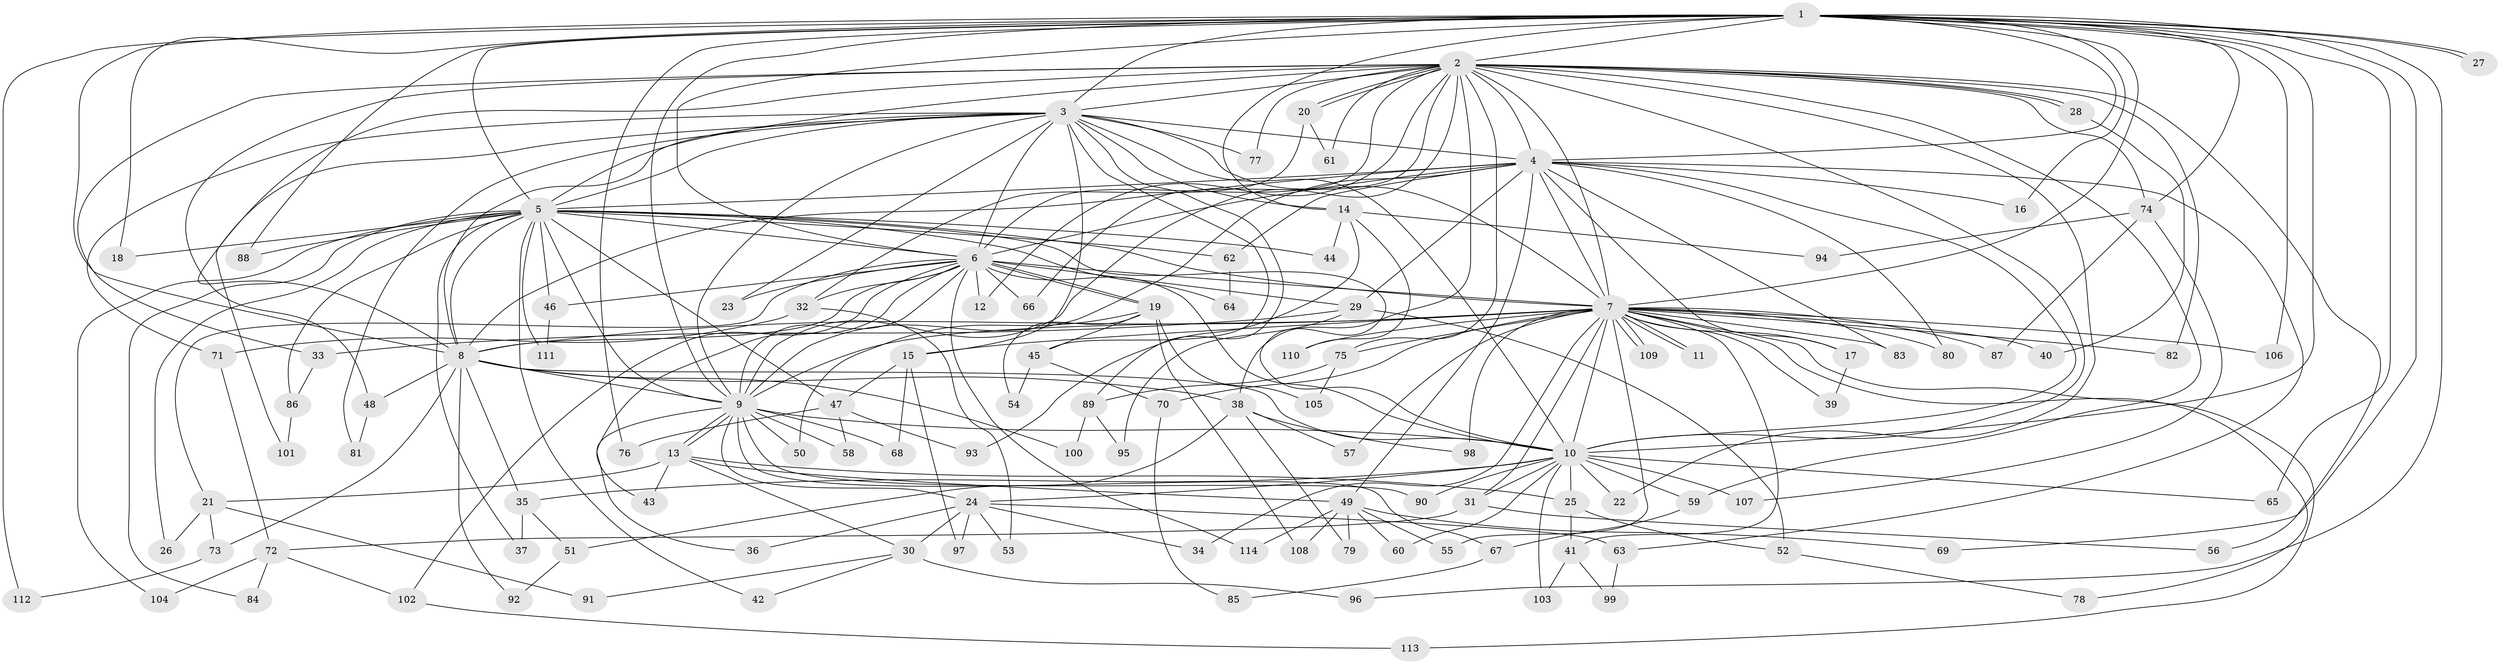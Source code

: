 // coarse degree distribution, {1: 0.4117647058823529, 2: 0.2647058823529412, 4: 0.08823529411764706, 3: 0.058823529411764705, 10: 0.029411764705882353, 21: 0.029411764705882353, 12: 0.029411764705882353, 15: 0.029411764705882353, 5: 0.058823529411764705}
// Generated by graph-tools (version 1.1) at 2025/48/03/04/25 21:48:26]
// undirected, 114 vertices, 253 edges
graph export_dot {
graph [start="1"]
  node [color=gray90,style=filled];
  1;
  2;
  3;
  4;
  5;
  6;
  7;
  8;
  9;
  10;
  11;
  12;
  13;
  14;
  15;
  16;
  17;
  18;
  19;
  20;
  21;
  22;
  23;
  24;
  25;
  26;
  27;
  28;
  29;
  30;
  31;
  32;
  33;
  34;
  35;
  36;
  37;
  38;
  39;
  40;
  41;
  42;
  43;
  44;
  45;
  46;
  47;
  48;
  49;
  50;
  51;
  52;
  53;
  54;
  55;
  56;
  57;
  58;
  59;
  60;
  61;
  62;
  63;
  64;
  65;
  66;
  67;
  68;
  69;
  70;
  71;
  72;
  73;
  74;
  75;
  76;
  77;
  78;
  79;
  80;
  81;
  82;
  83;
  84;
  85;
  86;
  87;
  88;
  89;
  90;
  91;
  92;
  93;
  94;
  95;
  96;
  97;
  98;
  99;
  100;
  101;
  102;
  103;
  104;
  105;
  106;
  107;
  108;
  109;
  110;
  111;
  112;
  113;
  114;
  1 -- 2;
  1 -- 3;
  1 -- 4;
  1 -- 5;
  1 -- 6;
  1 -- 7;
  1 -- 8;
  1 -- 9;
  1 -- 10;
  1 -- 14;
  1 -- 16;
  1 -- 18;
  1 -- 27;
  1 -- 27;
  1 -- 65;
  1 -- 69;
  1 -- 74;
  1 -- 76;
  1 -- 88;
  1 -- 96;
  1 -- 106;
  1 -- 112;
  2 -- 3;
  2 -- 4;
  2 -- 5;
  2 -- 6;
  2 -- 7;
  2 -- 8;
  2 -- 9;
  2 -- 10;
  2 -- 12;
  2 -- 20;
  2 -- 20;
  2 -- 22;
  2 -- 28;
  2 -- 28;
  2 -- 33;
  2 -- 38;
  2 -- 48;
  2 -- 56;
  2 -- 59;
  2 -- 61;
  2 -- 66;
  2 -- 74;
  2 -- 75;
  2 -- 77;
  2 -- 82;
  3 -- 4;
  3 -- 5;
  3 -- 6;
  3 -- 7;
  3 -- 8;
  3 -- 9;
  3 -- 10;
  3 -- 14;
  3 -- 15;
  3 -- 23;
  3 -- 45;
  3 -- 71;
  3 -- 77;
  3 -- 81;
  3 -- 89;
  3 -- 101;
  4 -- 5;
  4 -- 6;
  4 -- 7;
  4 -- 8;
  4 -- 9;
  4 -- 10;
  4 -- 16;
  4 -- 17;
  4 -- 29;
  4 -- 49;
  4 -- 62;
  4 -- 63;
  4 -- 80;
  4 -- 83;
  5 -- 6;
  5 -- 7;
  5 -- 8;
  5 -- 9;
  5 -- 10;
  5 -- 18;
  5 -- 26;
  5 -- 37;
  5 -- 42;
  5 -- 44;
  5 -- 46;
  5 -- 47;
  5 -- 62;
  5 -- 64;
  5 -- 84;
  5 -- 86;
  5 -- 88;
  5 -- 104;
  5 -- 111;
  6 -- 7;
  6 -- 8;
  6 -- 9;
  6 -- 10;
  6 -- 12;
  6 -- 19;
  6 -- 19;
  6 -- 21;
  6 -- 23;
  6 -- 29;
  6 -- 32;
  6 -- 43;
  6 -- 46;
  6 -- 66;
  6 -- 102;
  6 -- 114;
  7 -- 8;
  7 -- 9;
  7 -- 10;
  7 -- 11;
  7 -- 11;
  7 -- 15;
  7 -- 17;
  7 -- 31;
  7 -- 34;
  7 -- 39;
  7 -- 40;
  7 -- 41;
  7 -- 55;
  7 -- 57;
  7 -- 70;
  7 -- 75;
  7 -- 78;
  7 -- 80;
  7 -- 82;
  7 -- 83;
  7 -- 87;
  7 -- 98;
  7 -- 106;
  7 -- 109;
  7 -- 109;
  7 -- 110;
  7 -- 113;
  8 -- 9;
  8 -- 10;
  8 -- 35;
  8 -- 38;
  8 -- 48;
  8 -- 73;
  8 -- 92;
  8 -- 100;
  9 -- 10;
  9 -- 13;
  9 -- 13;
  9 -- 24;
  9 -- 36;
  9 -- 50;
  9 -- 58;
  9 -- 67;
  9 -- 68;
  9 -- 90;
  10 -- 22;
  10 -- 24;
  10 -- 25;
  10 -- 31;
  10 -- 35;
  10 -- 59;
  10 -- 60;
  10 -- 65;
  10 -- 90;
  10 -- 103;
  10 -- 107;
  13 -- 21;
  13 -- 25;
  13 -- 30;
  13 -- 43;
  13 -- 49;
  14 -- 44;
  14 -- 93;
  14 -- 94;
  14 -- 110;
  15 -- 47;
  15 -- 68;
  15 -- 97;
  17 -- 39;
  19 -- 45;
  19 -- 50;
  19 -- 54;
  19 -- 105;
  19 -- 108;
  20 -- 32;
  20 -- 61;
  21 -- 26;
  21 -- 73;
  21 -- 91;
  24 -- 30;
  24 -- 34;
  24 -- 36;
  24 -- 53;
  24 -- 63;
  24 -- 97;
  25 -- 41;
  25 -- 52;
  28 -- 40;
  29 -- 33;
  29 -- 52;
  29 -- 95;
  30 -- 42;
  30 -- 91;
  30 -- 96;
  31 -- 56;
  31 -- 72;
  32 -- 53;
  32 -- 71;
  33 -- 86;
  35 -- 37;
  35 -- 51;
  38 -- 51;
  38 -- 57;
  38 -- 79;
  38 -- 98;
  41 -- 99;
  41 -- 103;
  45 -- 54;
  45 -- 70;
  46 -- 111;
  47 -- 58;
  47 -- 76;
  47 -- 93;
  48 -- 81;
  49 -- 55;
  49 -- 60;
  49 -- 69;
  49 -- 79;
  49 -- 108;
  49 -- 114;
  51 -- 92;
  52 -- 78;
  59 -- 67;
  62 -- 64;
  63 -- 99;
  67 -- 85;
  70 -- 85;
  71 -- 72;
  72 -- 84;
  72 -- 102;
  72 -- 104;
  73 -- 112;
  74 -- 87;
  74 -- 94;
  74 -- 107;
  75 -- 89;
  75 -- 105;
  86 -- 101;
  89 -- 95;
  89 -- 100;
  102 -- 113;
}
